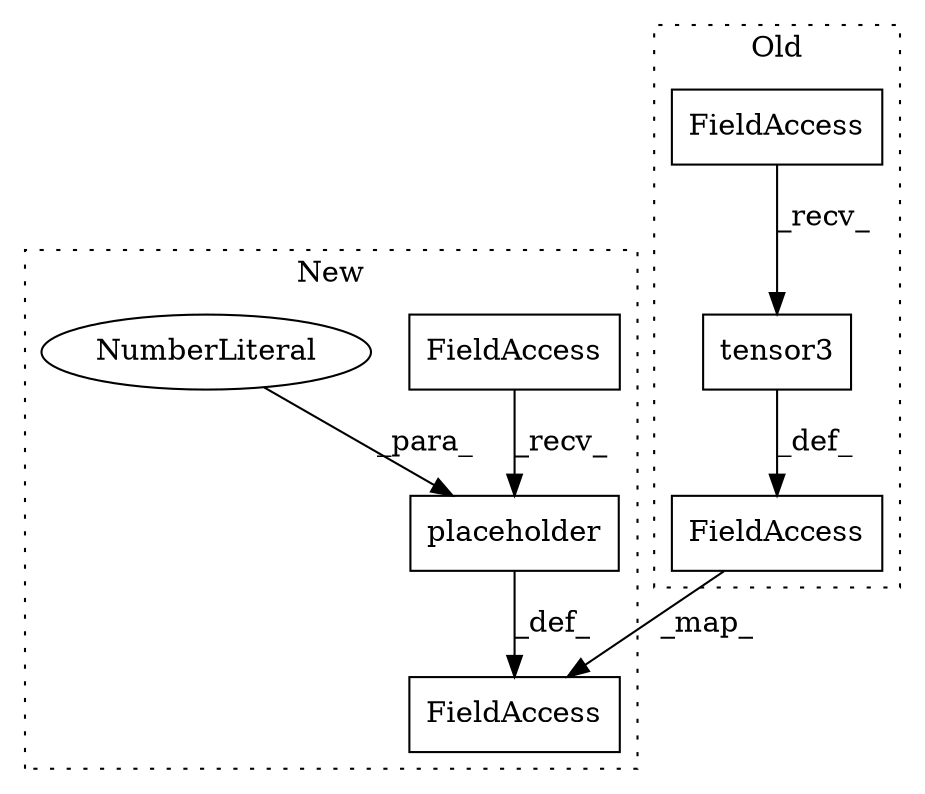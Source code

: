 digraph G {
subgraph cluster0 {
1 [label="tensor3" a="32" s="12510" l="9" shape="box"];
3 [label="FieldAccess" a="22" s="12496" l="13" shape="box"];
5 [label="FieldAccess" a="22" s="12485" l="10" shape="box"];
label = "Old";
style="dotted";
}
subgraph cluster1 {
2 [label="placeholder" a="32" s="9397,9410" l="12,1" shape="box"];
4 [label="FieldAccess" a="22" s="9389" l="7" shape="box"];
6 [label="FieldAccess" a="22" s="9378" l="10" shape="box"];
7 [label="NumberLiteral" a="34" s="9409" l="1" shape="ellipse"];
label = "New";
style="dotted";
}
1 -> 5 [label="_def_"];
2 -> 6 [label="_def_"];
3 -> 1 [label="_recv_"];
4 -> 2 [label="_recv_"];
5 -> 6 [label="_map_"];
7 -> 2 [label="_para_"];
}